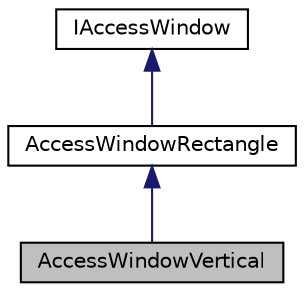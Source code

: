 digraph "AccessWindowVertical"
{
 // LATEX_PDF_SIZE
  edge [fontname="Helvetica",fontsize="10",labelfontname="Helvetica",labelfontsize="10"];
  node [fontname="Helvetica",fontsize="10",shape=record];
  Node1 [label="AccessWindowVertical",height=0.2,width=0.4,color="black", fillcolor="grey75", style="filled", fontcolor="black",tooltip="Implementation of a column access pattern."];
  Node2 -> Node1 [dir="back",color="midnightblue",fontsize="10",style="solid",fontname="Helvetica"];
  Node2 [label="AccessWindowRectangle",height=0.2,width=0.4,color="black", fillcolor="white", style="filled",URL="$classarm__compute_1_1_access_window_rectangle.xhtml",tooltip="Implementation of a rectangular access pattern."];
  Node3 -> Node2 [dir="back",color="midnightblue",fontsize="10",style="solid",fontname="Helvetica"];
  Node3 [label="IAccessWindow",height=0.2,width=0.4,color="black", fillcolor="white", style="filled",URL="$classarm__compute_1_1_i_access_window.xhtml",tooltip="Interface describing methods to update access window and padding based on kernel parameters."];
}

